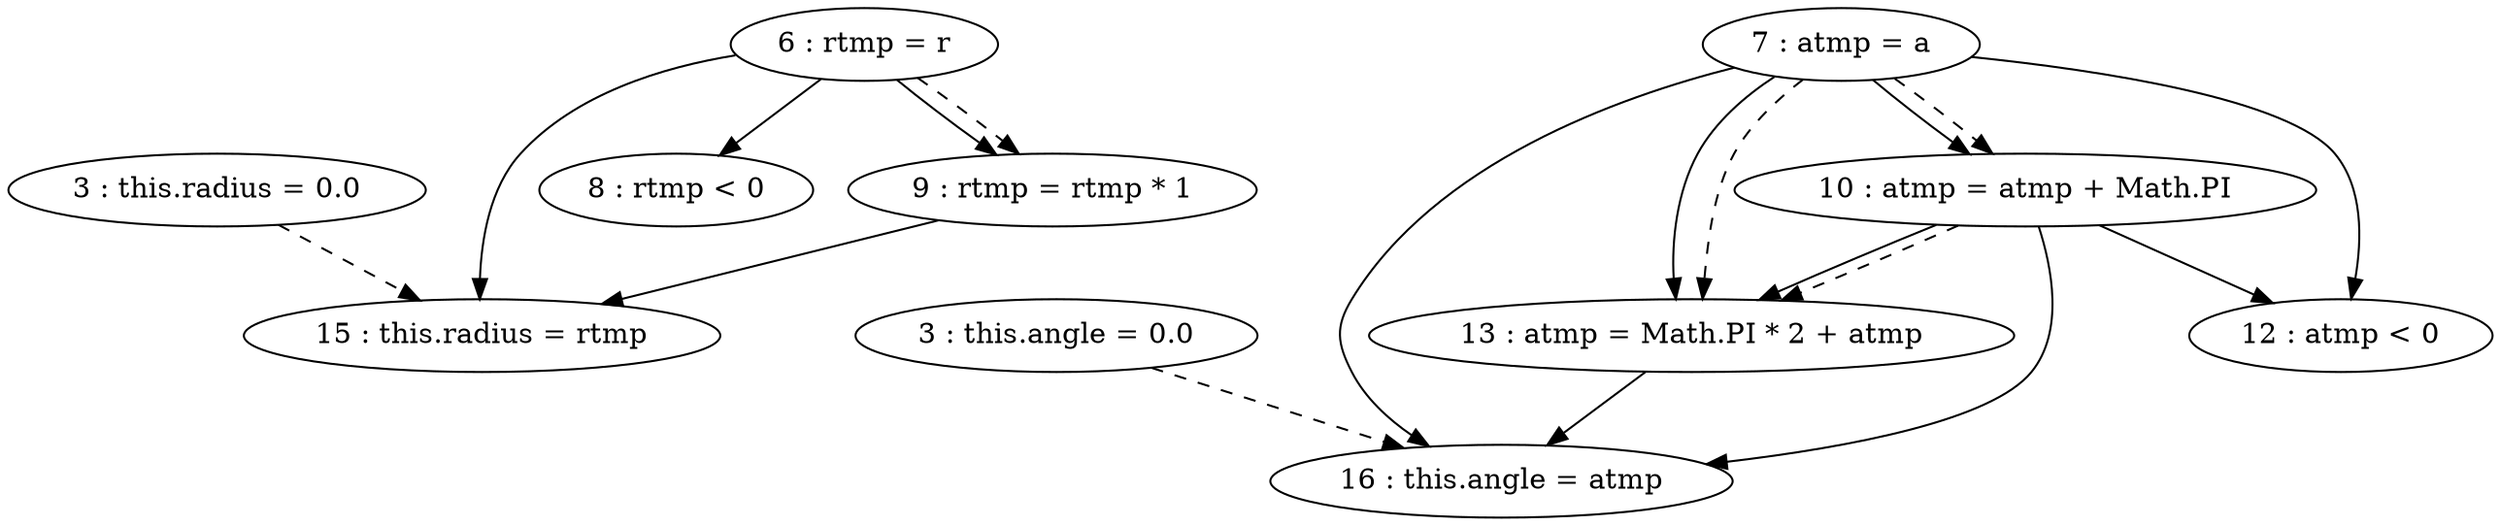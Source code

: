 digraph G {
"3 : this.radius = 0.0"
"3 : this.radius = 0.0" -> "15 : this.radius = rtmp" [style=dashed]
"3 : this.angle = 0.0"
"3 : this.angle = 0.0" -> "16 : this.angle = atmp" [style=dashed]
"6 : rtmp = r"
"6 : rtmp = r" -> "8 : rtmp < 0"
"6 : rtmp = r" -> "15 : this.radius = rtmp"
"6 : rtmp = r" -> "9 : rtmp = rtmp * 1"
"6 : rtmp = r" -> "9 : rtmp = rtmp * 1" [style=dashed]
"7 : atmp = a"
"7 : atmp = a" -> "16 : this.angle = atmp"
"7 : atmp = a" -> "13 : atmp = Math.PI * 2 + atmp"
"7 : atmp = a" -> "12 : atmp < 0"
"7 : atmp = a" -> "10 : atmp = atmp + Math.PI"
"7 : atmp = a" -> "13 : atmp = Math.PI * 2 + atmp" [style=dashed]
"7 : atmp = a" -> "10 : atmp = atmp + Math.PI" [style=dashed]
"8 : rtmp < 0"
"9 : rtmp = rtmp * 1"
"9 : rtmp = rtmp * 1" -> "15 : this.radius = rtmp"
"10 : atmp = atmp + Math.PI"
"10 : atmp = atmp + Math.PI" -> "16 : this.angle = atmp"
"10 : atmp = atmp + Math.PI" -> "13 : atmp = Math.PI * 2 + atmp"
"10 : atmp = atmp + Math.PI" -> "12 : atmp < 0"
"10 : atmp = atmp + Math.PI" -> "13 : atmp = Math.PI * 2 + atmp" [style=dashed]
"12 : atmp < 0"
"13 : atmp = Math.PI * 2 + atmp"
"13 : atmp = Math.PI * 2 + atmp" -> "16 : this.angle = atmp"
"15 : this.radius = rtmp"
"16 : this.angle = atmp"
}
